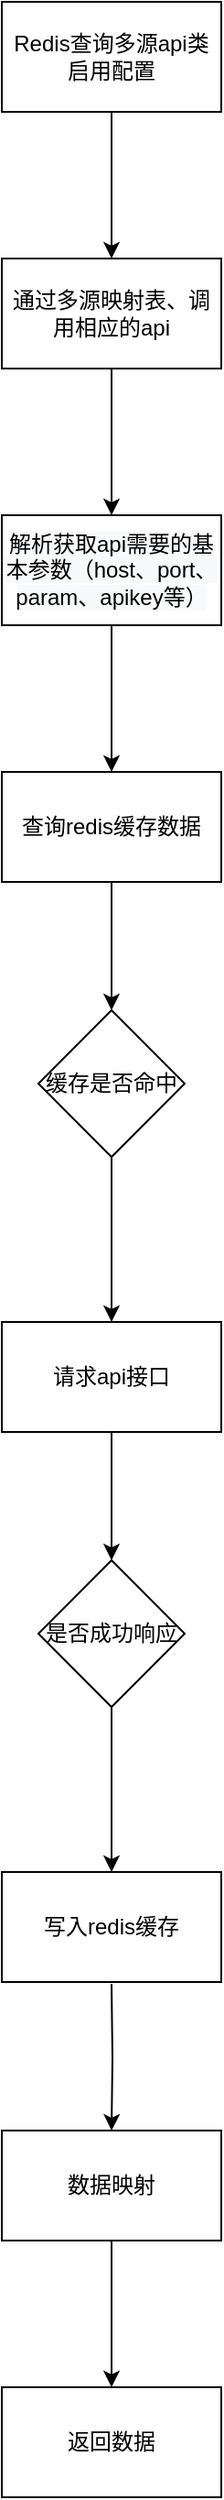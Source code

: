<mxfile version="15.0.6" type="github">
  <diagram id="t8fjvD5pvAQtDdp1myQy" name="Page-1">
    <mxGraphModel dx="1221" dy="720" grid="1" gridSize="10" guides="1" tooltips="1" connect="1" arrows="1" fold="1" page="1" pageScale="1" pageWidth="850" pageHeight="1100" math="0" shadow="0">
      <root>
        <mxCell id="0" />
        <mxCell id="1" parent="0" />
        <mxCell id="1uAjtqzWve0T70O8QY8r-20" value="" style="edgeStyle=orthogonalEdgeStyle;rounded=0;orthogonalLoop=1;jettySize=auto;html=1;" edge="1" parent="1" source="1uAjtqzWve0T70O8QY8r-1" target="1uAjtqzWve0T70O8QY8r-19">
          <mxGeometry relative="1" as="geometry" />
        </mxCell>
        <mxCell id="1uAjtqzWve0T70O8QY8r-1" value="Redis查询多源api类启用配置" style="rounded=0;whiteSpace=wrap;html=1;" vertex="1" parent="1">
          <mxGeometry x="360" y="140" width="120" height="60" as="geometry" />
        </mxCell>
        <mxCell id="1uAjtqzWve0T70O8QY8r-16" value="" style="edgeStyle=orthogonalEdgeStyle;rounded=0;orthogonalLoop=1;jettySize=auto;html=1;" edge="1" parent="1" target="1uAjtqzWve0T70O8QY8r-15">
          <mxGeometry relative="1" as="geometry">
            <mxPoint x="420" y="1221" as="sourcePoint" />
          </mxGeometry>
        </mxCell>
        <mxCell id="1uAjtqzWve0T70O8QY8r-18" value="" style="edgeStyle=orthogonalEdgeStyle;rounded=0;orthogonalLoop=1;jettySize=auto;html=1;" edge="1" parent="1" source="1uAjtqzWve0T70O8QY8r-15" target="1uAjtqzWve0T70O8QY8r-17">
          <mxGeometry relative="1" as="geometry" />
        </mxCell>
        <mxCell id="1uAjtqzWve0T70O8QY8r-15" value="数据映射" style="whiteSpace=wrap;html=1;rounded=0;" vertex="1" parent="1">
          <mxGeometry x="360" y="1301" width="120" height="60" as="geometry" />
        </mxCell>
        <mxCell id="1uAjtqzWve0T70O8QY8r-17" value="返回数据" style="whiteSpace=wrap;html=1;rounded=0;" vertex="1" parent="1">
          <mxGeometry x="360" y="1441" width="120" height="60" as="geometry" />
        </mxCell>
        <mxCell id="1uAjtqzWve0T70O8QY8r-22" value="" style="edgeStyle=orthogonalEdgeStyle;rounded=0;orthogonalLoop=1;jettySize=auto;html=1;" edge="1" parent="1" source="1uAjtqzWve0T70O8QY8r-19" target="1uAjtqzWve0T70O8QY8r-21">
          <mxGeometry relative="1" as="geometry" />
        </mxCell>
        <mxCell id="1uAjtqzWve0T70O8QY8r-19" value="&lt;span&gt;通过多源映射表、调用相应的api&lt;/span&gt;" style="whiteSpace=wrap;html=1;rounded=0;" vertex="1" parent="1">
          <mxGeometry x="360" y="280" width="120" height="60" as="geometry" />
        </mxCell>
        <mxCell id="1uAjtqzWve0T70O8QY8r-24" value="" style="edgeStyle=orthogonalEdgeStyle;rounded=0;orthogonalLoop=1;jettySize=auto;html=1;" edge="1" parent="1" source="1uAjtqzWve0T70O8QY8r-21" target="1uAjtqzWve0T70O8QY8r-23">
          <mxGeometry relative="1" as="geometry" />
        </mxCell>
        <mxCell id="1uAjtqzWve0T70O8QY8r-21" value="&lt;meta charset=&quot;utf-8&quot;&gt;&lt;span style=&quot;color: rgb(0, 0, 0); font-family: helvetica; font-size: 12px; font-style: normal; font-weight: 400; letter-spacing: normal; text-align: center; text-indent: 0px; text-transform: none; word-spacing: 0px; background-color: rgb(248, 249, 250); display: inline; float: none;&quot;&gt;解析获取api需要的基本参数（host、port、param、apikey等）&lt;/span&gt;" style="whiteSpace=wrap;html=1;rounded=0;" vertex="1" parent="1">
          <mxGeometry x="360" y="420" width="120" height="60" as="geometry" />
        </mxCell>
        <mxCell id="1uAjtqzWve0T70O8QY8r-26" value="" style="edgeStyle=orthogonalEdgeStyle;rounded=0;orthogonalLoop=1;jettySize=auto;html=1;" edge="1" parent="1" source="1uAjtqzWve0T70O8QY8r-23" target="1uAjtqzWve0T70O8QY8r-25">
          <mxGeometry relative="1" as="geometry" />
        </mxCell>
        <mxCell id="1uAjtqzWve0T70O8QY8r-23" value="&lt;span&gt;查询redis缓存数据&lt;/span&gt;" style="whiteSpace=wrap;html=1;rounded=0;" vertex="1" parent="1">
          <mxGeometry x="360" y="560" width="120" height="60" as="geometry" />
        </mxCell>
        <mxCell id="1uAjtqzWve0T70O8QY8r-30" value="" style="edgeStyle=orthogonalEdgeStyle;rounded=0;orthogonalLoop=1;jettySize=auto;html=1;" edge="1" parent="1" source="1uAjtqzWve0T70O8QY8r-25" target="1uAjtqzWve0T70O8QY8r-29">
          <mxGeometry relative="1" as="geometry" />
        </mxCell>
        <mxCell id="1uAjtqzWve0T70O8QY8r-25" value="&lt;span&gt;缓存是否命中&lt;/span&gt;" style="rhombus;whiteSpace=wrap;html=1;rounded=0;" vertex="1" parent="1">
          <mxGeometry x="380" y="690" width="80" height="80" as="geometry" />
        </mxCell>
        <mxCell id="1uAjtqzWve0T70O8QY8r-36" value="" style="edgeStyle=orthogonalEdgeStyle;rounded=0;orthogonalLoop=1;jettySize=auto;html=1;" edge="1" parent="1" source="1uAjtqzWve0T70O8QY8r-29" target="1uAjtqzWve0T70O8QY8r-35">
          <mxGeometry relative="1" as="geometry" />
        </mxCell>
        <mxCell id="1uAjtqzWve0T70O8QY8r-29" value="请求api接口" style="whiteSpace=wrap;html=1;rounded=0;" vertex="1" parent="1">
          <mxGeometry x="360" y="860" width="120" height="60" as="geometry" />
        </mxCell>
        <mxCell id="1uAjtqzWve0T70O8QY8r-38" value="" style="edgeStyle=orthogonalEdgeStyle;rounded=0;orthogonalLoop=1;jettySize=auto;html=1;" edge="1" parent="1" source="1uAjtqzWve0T70O8QY8r-35" target="1uAjtqzWve0T70O8QY8r-37">
          <mxGeometry relative="1" as="geometry" />
        </mxCell>
        <mxCell id="1uAjtqzWve0T70O8QY8r-35" value="是否成功响应" style="rhombus;whiteSpace=wrap;html=1;rounded=0;" vertex="1" parent="1">
          <mxGeometry x="380" y="990" width="80" height="80" as="geometry" />
        </mxCell>
        <mxCell id="1uAjtqzWve0T70O8QY8r-37" value="写入redis缓存" style="whiteSpace=wrap;html=1;rounded=0;" vertex="1" parent="1">
          <mxGeometry x="360" y="1160" width="120" height="60" as="geometry" />
        </mxCell>
      </root>
    </mxGraphModel>
  </diagram>
</mxfile>
